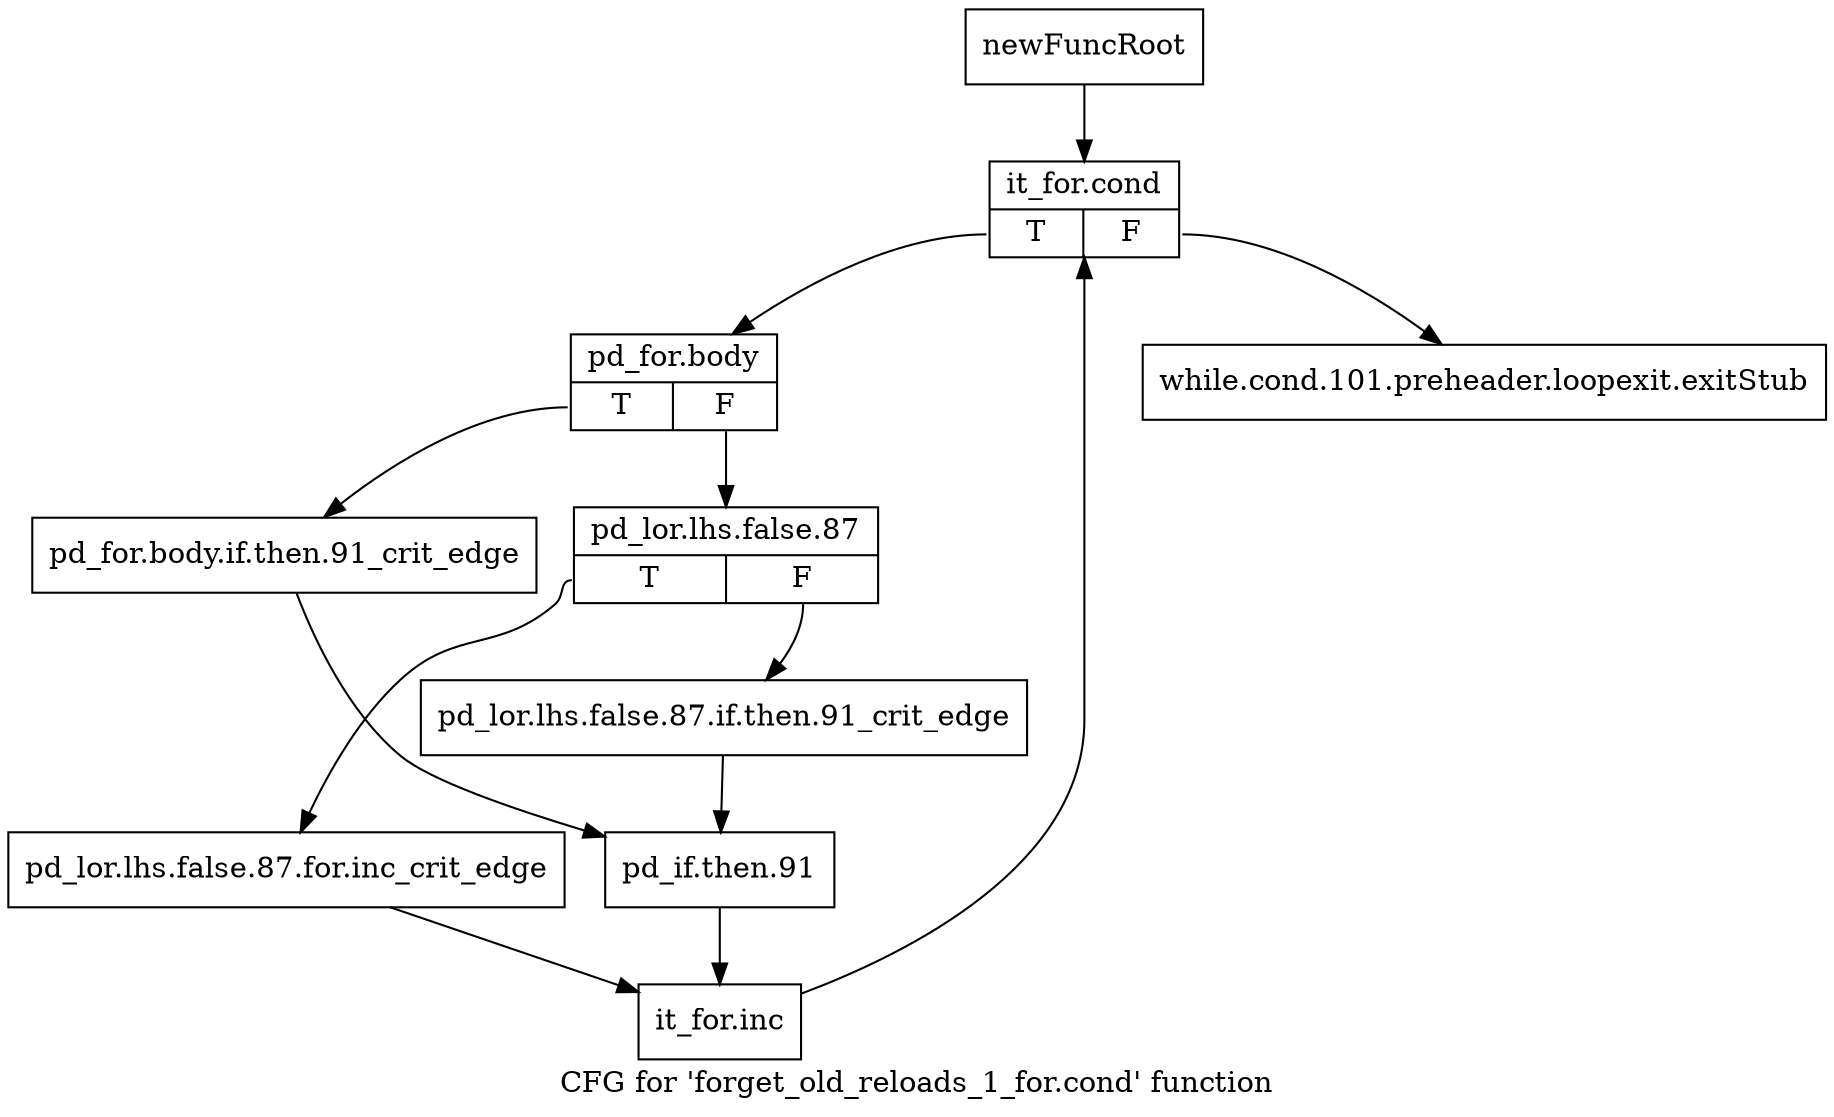digraph "CFG for 'forget_old_reloads_1_for.cond' function" {
	label="CFG for 'forget_old_reloads_1_for.cond' function";

	Node0xbf5d4f0 [shape=record,label="{newFuncRoot}"];
	Node0xbf5d4f0 -> Node0xbf5d590;
	Node0xbf5d540 [shape=record,label="{while.cond.101.preheader.loopexit.exitStub}"];
	Node0xbf5d590 [shape=record,label="{it_for.cond|{<s0>T|<s1>F}}"];
	Node0xbf5d590:s0 -> Node0xbf5d5e0;
	Node0xbf5d590:s1 -> Node0xbf5d540;
	Node0xbf5d5e0 [shape=record,label="{pd_for.body|{<s0>T|<s1>F}}"];
	Node0xbf5d5e0:s0 -> Node0xbf5d720;
	Node0xbf5d5e0:s1 -> Node0xbf5d630;
	Node0xbf5d630 [shape=record,label="{pd_lor.lhs.false.87|{<s0>T|<s1>F}}"];
	Node0xbf5d630:s0 -> Node0xbf5d6d0;
	Node0xbf5d630:s1 -> Node0xbf5d680;
	Node0xbf5d680 [shape=record,label="{pd_lor.lhs.false.87.if.then.91_crit_edge}"];
	Node0xbf5d680 -> Node0xbf5d770;
	Node0xbf5d6d0 [shape=record,label="{pd_lor.lhs.false.87.for.inc_crit_edge}"];
	Node0xbf5d6d0 -> Node0xbf5d7c0;
	Node0xbf5d720 [shape=record,label="{pd_for.body.if.then.91_crit_edge}"];
	Node0xbf5d720 -> Node0xbf5d770;
	Node0xbf5d770 [shape=record,label="{pd_if.then.91}"];
	Node0xbf5d770 -> Node0xbf5d7c0;
	Node0xbf5d7c0 [shape=record,label="{it_for.inc}"];
	Node0xbf5d7c0 -> Node0xbf5d590;
}
